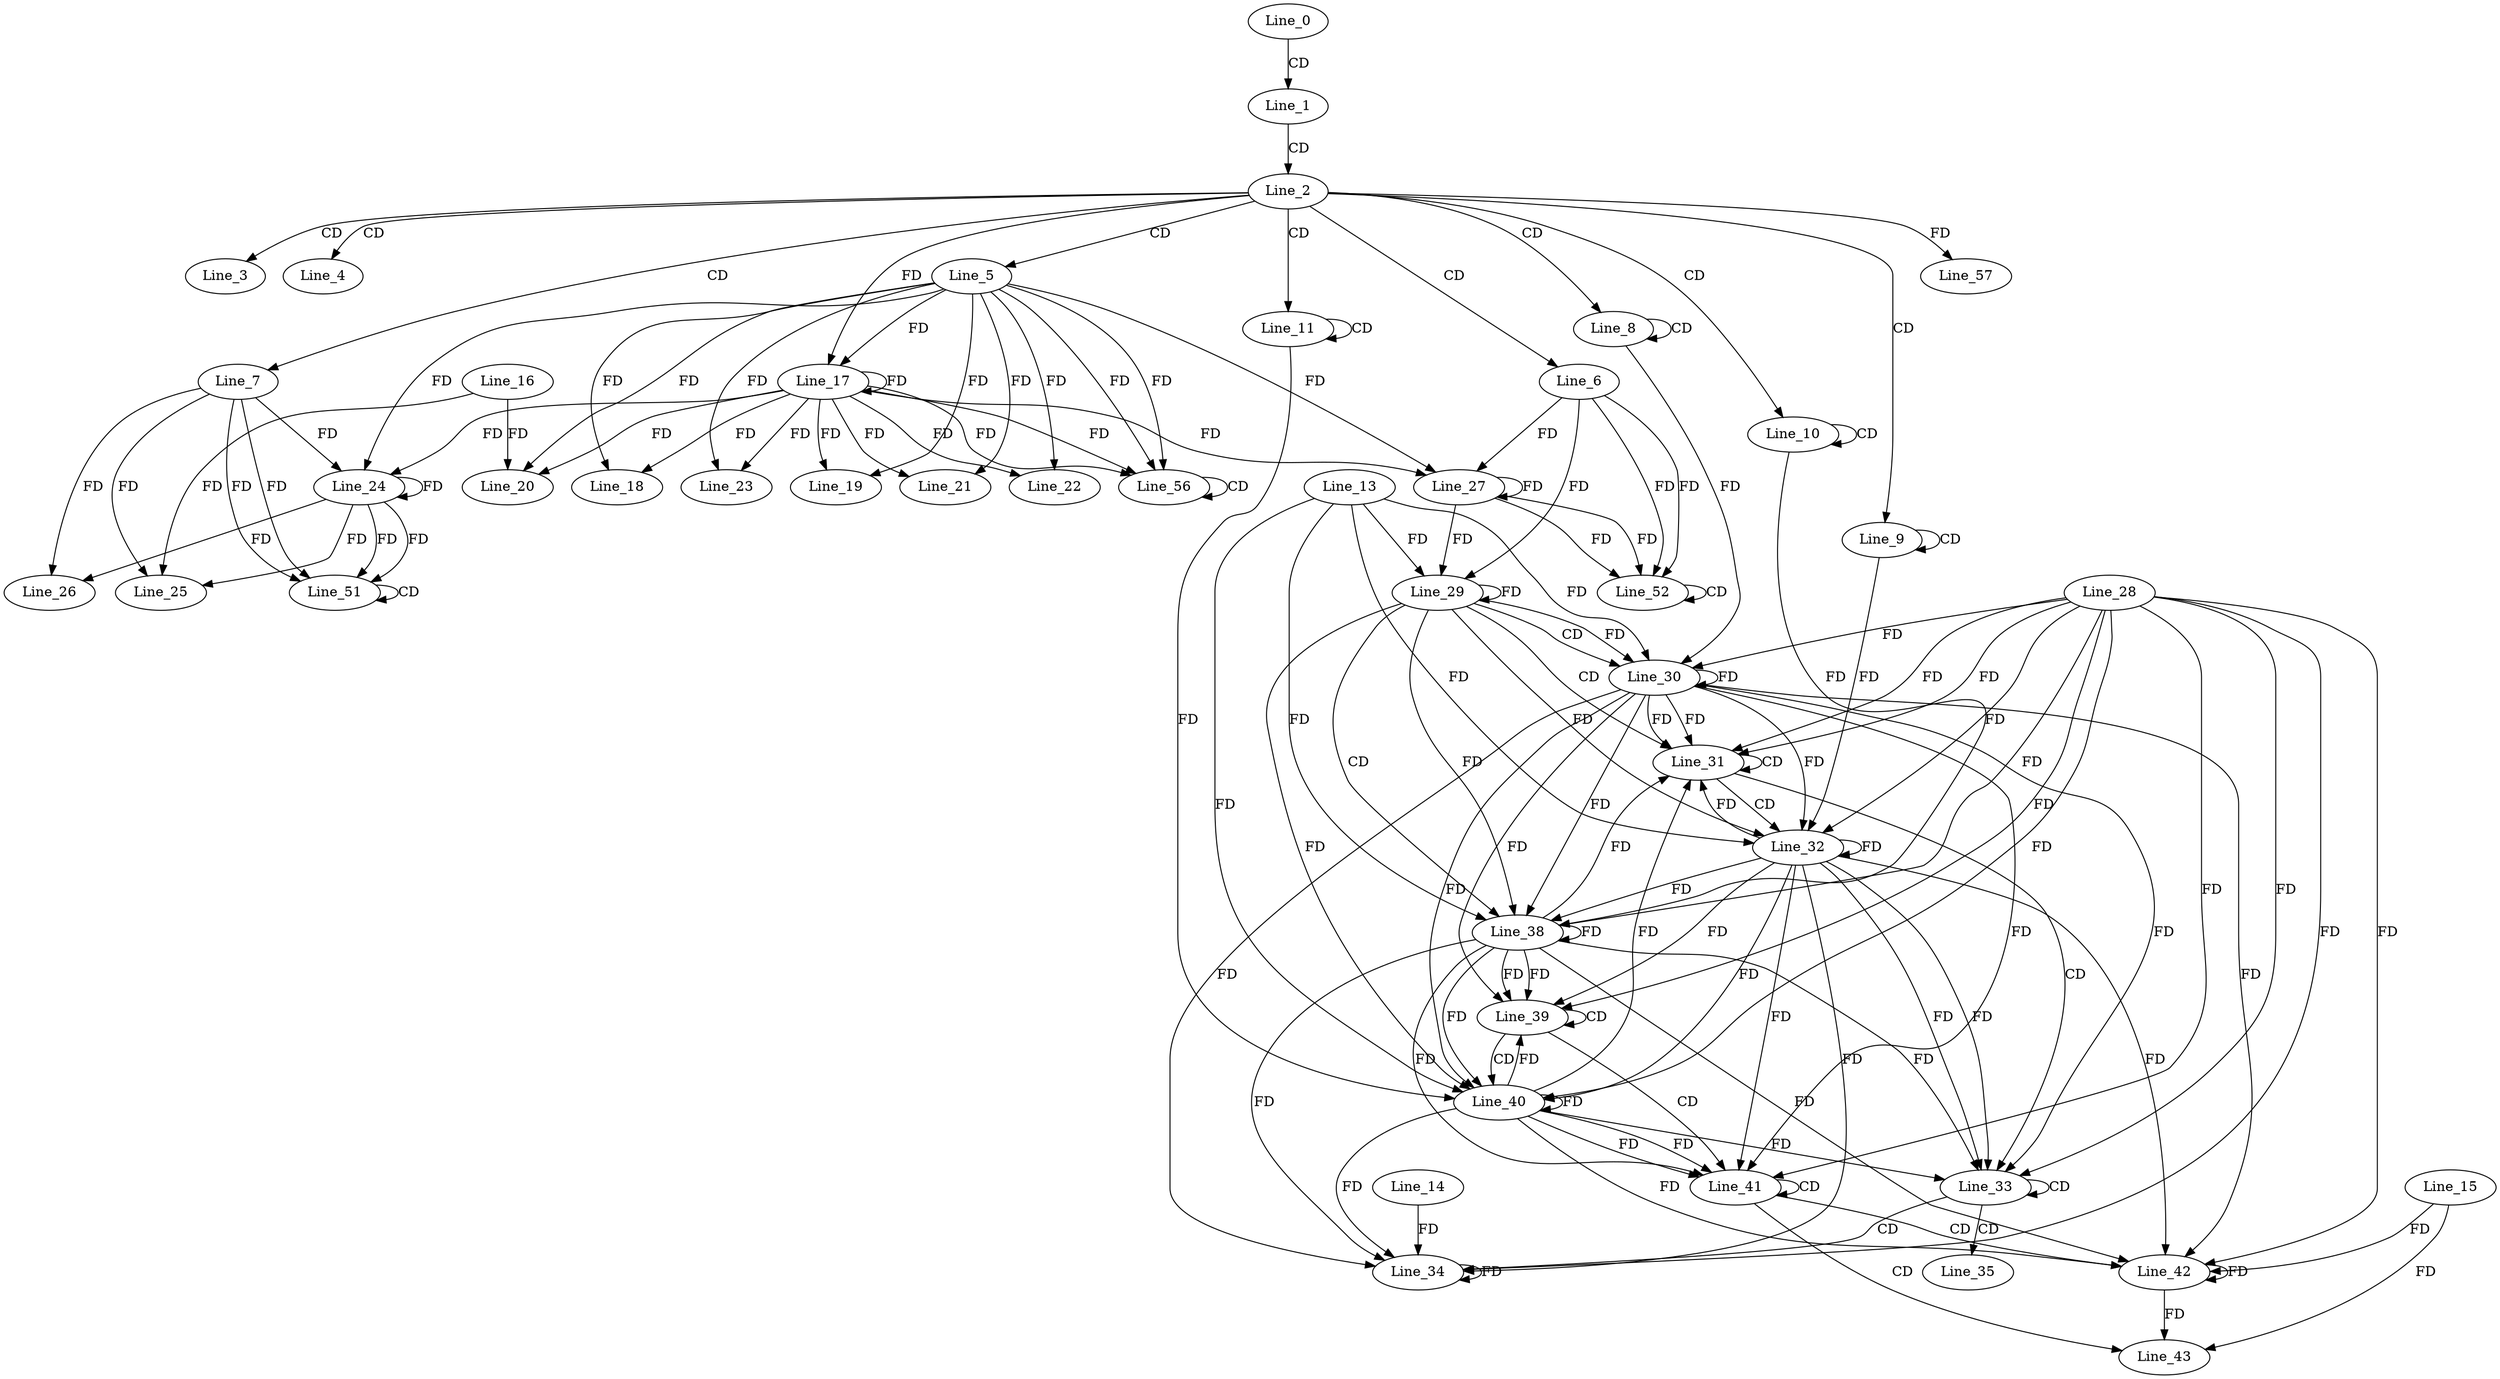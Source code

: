 digraph G {
  Line_0;
  Line_1;
  Line_2;
  Line_3;
  Line_4;
  Line_5;
  Line_6;
  Line_7;
  Line_8;
  Line_8;
  Line_9;
  Line_9;
  Line_10;
  Line_10;
  Line_11;
  Line_11;
  Line_17;
  Line_17;
  Line_18;
  Line_19;
  Line_20;
  Line_16;
  Line_20;
  Line_21;
  Line_22;
  Line_23;
  Line_24;
  Line_24;
  Line_25;
  Line_26;
  Line_27;
  Line_27;
  Line_29;
  Line_13;
  Line_29;
  Line_29;
  Line_30;
  Line_28;
  Line_30;
  Line_31;
  Line_31;
  Line_32;
  Line_32;
  Line_33;
  Line_33;
  Line_34;
  Line_14;
  Line_34;
  Line_34;
  Line_34;
  Line_35;
  Line_38;
  Line_38;
  Line_39;
  Line_39;
  Line_40;
  Line_40;
  Line_41;
  Line_41;
  Line_42;
  Line_15;
  Line_42;
  Line_43;
  Line_51;
  Line_51;
  Line_52;
  Line_52;
  Line_56;
  Line_56;
  Line_57;
  Line_0 -> Line_1 [ label="CD" ];
  Line_1 -> Line_2 [ label="CD" ];
  Line_2 -> Line_3 [ label="CD" ];
  Line_2 -> Line_4 [ label="CD" ];
  Line_2 -> Line_5 [ label="CD" ];
  Line_2 -> Line_6 [ label="CD" ];
  Line_2 -> Line_7 [ label="CD" ];
  Line_2 -> Line_8 [ label="CD" ];
  Line_8 -> Line_8 [ label="CD" ];
  Line_2 -> Line_9 [ label="CD" ];
  Line_9 -> Line_9 [ label="CD" ];
  Line_2 -> Line_10 [ label="CD" ];
  Line_10 -> Line_10 [ label="CD" ];
  Line_2 -> Line_11 [ label="CD" ];
  Line_11 -> Line_11 [ label="CD" ];
  Line_5 -> Line_17 [ label="FD" ];
  Line_17 -> Line_17 [ label="FD" ];
  Line_2 -> Line_17 [ label="FD" ];
  Line_5 -> Line_18 [ label="FD" ];
  Line_17 -> Line_18 [ label="FD" ];
  Line_5 -> Line_19 [ label="FD" ];
  Line_17 -> Line_19 [ label="FD" ];
  Line_5 -> Line_20 [ label="FD" ];
  Line_17 -> Line_20 [ label="FD" ];
  Line_16 -> Line_20 [ label="FD" ];
  Line_5 -> Line_21 [ label="FD" ];
  Line_17 -> Line_21 [ label="FD" ];
  Line_5 -> Line_22 [ label="FD" ];
  Line_17 -> Line_22 [ label="FD" ];
  Line_5 -> Line_23 [ label="FD" ];
  Line_17 -> Line_23 [ label="FD" ];
  Line_7 -> Line_24 [ label="FD" ];
  Line_24 -> Line_24 [ label="FD" ];
  Line_5 -> Line_24 [ label="FD" ];
  Line_17 -> Line_24 [ label="FD" ];
  Line_7 -> Line_25 [ label="FD" ];
  Line_24 -> Line_25 [ label="FD" ];
  Line_16 -> Line_25 [ label="FD" ];
  Line_7 -> Line_26 [ label="FD" ];
  Line_24 -> Line_26 [ label="FD" ];
  Line_6 -> Line_27 [ label="FD" ];
  Line_27 -> Line_27 [ label="FD" ];
  Line_5 -> Line_27 [ label="FD" ];
  Line_17 -> Line_27 [ label="FD" ];
  Line_29 -> Line_29 [ label="FD" ];
  Line_13 -> Line_29 [ label="FD" ];
  Line_6 -> Line_29 [ label="FD" ];
  Line_27 -> Line_29 [ label="FD" ];
  Line_29 -> Line_30 [ label="CD" ];
  Line_30 -> Line_30 [ label="FD" ];
  Line_28 -> Line_30 [ label="FD" ];
  Line_8 -> Line_30 [ label="FD" ];
  Line_29 -> Line_30 [ label="FD" ];
  Line_13 -> Line_30 [ label="FD" ];
  Line_29 -> Line_31 [ label="CD" ];
  Line_30 -> Line_31 [ label="FD" ];
  Line_28 -> Line_31 [ label="FD" ];
  Line_31 -> Line_31 [ label="CD" ];
  Line_30 -> Line_31 [ label="FD" ];
  Line_28 -> Line_31 [ label="FD" ];
  Line_31 -> Line_32 [ label="CD" ];
  Line_30 -> Line_32 [ label="FD" ];
  Line_32 -> Line_32 [ label="FD" ];
  Line_28 -> Line_32 [ label="FD" ];
  Line_9 -> Line_32 [ label="FD" ];
  Line_29 -> Line_32 [ label="FD" ];
  Line_13 -> Line_32 [ label="FD" ];
  Line_31 -> Line_33 [ label="CD" ];
  Line_32 -> Line_33 [ label="FD" ];
  Line_33 -> Line_33 [ label="CD" ];
  Line_30 -> Line_33 [ label="FD" ];
  Line_32 -> Line_33 [ label="FD" ];
  Line_28 -> Line_33 [ label="FD" ];
  Line_33 -> Line_34 [ label="CD" ];
  Line_34 -> Line_34 [ label="FD" ];
  Line_14 -> Line_34 [ label="FD" ];
  Line_30 -> Line_34 [ label="FD" ];
  Line_32 -> Line_34 [ label="FD" ];
  Line_28 -> Line_34 [ label="FD" ];
  Line_33 -> Line_35 [ label="CD" ];
  Line_29 -> Line_38 [ label="CD" ];
  Line_30 -> Line_38 [ label="FD" ];
  Line_32 -> Line_38 [ label="FD" ];
  Line_38 -> Line_38 [ label="FD" ];
  Line_28 -> Line_38 [ label="FD" ];
  Line_10 -> Line_38 [ label="FD" ];
  Line_29 -> Line_38 [ label="FD" ];
  Line_13 -> Line_38 [ label="FD" ];
  Line_38 -> Line_39 [ label="FD" ];
  Line_39 -> Line_39 [ label="CD" ];
  Line_30 -> Line_39 [ label="FD" ];
  Line_32 -> Line_39 [ label="FD" ];
  Line_38 -> Line_39 [ label="FD" ];
  Line_28 -> Line_39 [ label="FD" ];
  Line_39 -> Line_40 [ label="CD" ];
  Line_30 -> Line_40 [ label="FD" ];
  Line_32 -> Line_40 [ label="FD" ];
  Line_38 -> Line_40 [ label="FD" ];
  Line_40 -> Line_40 [ label="FD" ];
  Line_28 -> Line_40 [ label="FD" ];
  Line_11 -> Line_40 [ label="FD" ];
  Line_29 -> Line_40 [ label="FD" ];
  Line_13 -> Line_40 [ label="FD" ];
  Line_39 -> Line_41 [ label="CD" ];
  Line_40 -> Line_41 [ label="FD" ];
  Line_41 -> Line_41 [ label="CD" ];
  Line_30 -> Line_41 [ label="FD" ];
  Line_32 -> Line_41 [ label="FD" ];
  Line_38 -> Line_41 [ label="FD" ];
  Line_40 -> Line_41 [ label="FD" ];
  Line_28 -> Line_41 [ label="FD" ];
  Line_41 -> Line_42 [ label="CD" ];
  Line_42 -> Line_42 [ label="FD" ];
  Line_15 -> Line_42 [ label="FD" ];
  Line_30 -> Line_42 [ label="FD" ];
  Line_32 -> Line_42 [ label="FD" ];
  Line_38 -> Line_42 [ label="FD" ];
  Line_40 -> Line_42 [ label="FD" ];
  Line_28 -> Line_42 [ label="FD" ];
  Line_41 -> Line_43 [ label="CD" ];
  Line_42 -> Line_43 [ label="FD" ];
  Line_15 -> Line_43 [ label="FD" ];
  Line_7 -> Line_51 [ label="FD" ];
  Line_24 -> Line_51 [ label="FD" ];
  Line_51 -> Line_51 [ label="CD" ];
  Line_7 -> Line_51 [ label="FD" ];
  Line_24 -> Line_51 [ label="FD" ];
  Line_6 -> Line_52 [ label="FD" ];
  Line_27 -> Line_52 [ label="FD" ];
  Line_52 -> Line_52 [ label="CD" ];
  Line_6 -> Line_52 [ label="FD" ];
  Line_27 -> Line_52 [ label="FD" ];
  Line_5 -> Line_56 [ label="FD" ];
  Line_17 -> Line_56 [ label="FD" ];
  Line_56 -> Line_56 [ label="CD" ];
  Line_5 -> Line_56 [ label="FD" ];
  Line_17 -> Line_56 [ label="FD" ];
  Line_2 -> Line_57 [ label="FD" ];
  Line_32 -> Line_31 [ label="FD" ];
  Line_38 -> Line_31 [ label="FD" ];
  Line_40 -> Line_31 [ label="FD" ];
  Line_38 -> Line_33 [ label="FD" ];
  Line_40 -> Line_33 [ label="FD" ];
  Line_38 -> Line_34 [ label="FD" ];
  Line_40 -> Line_34 [ label="FD" ];
  Line_40 -> Line_39 [ label="FD" ];
}
